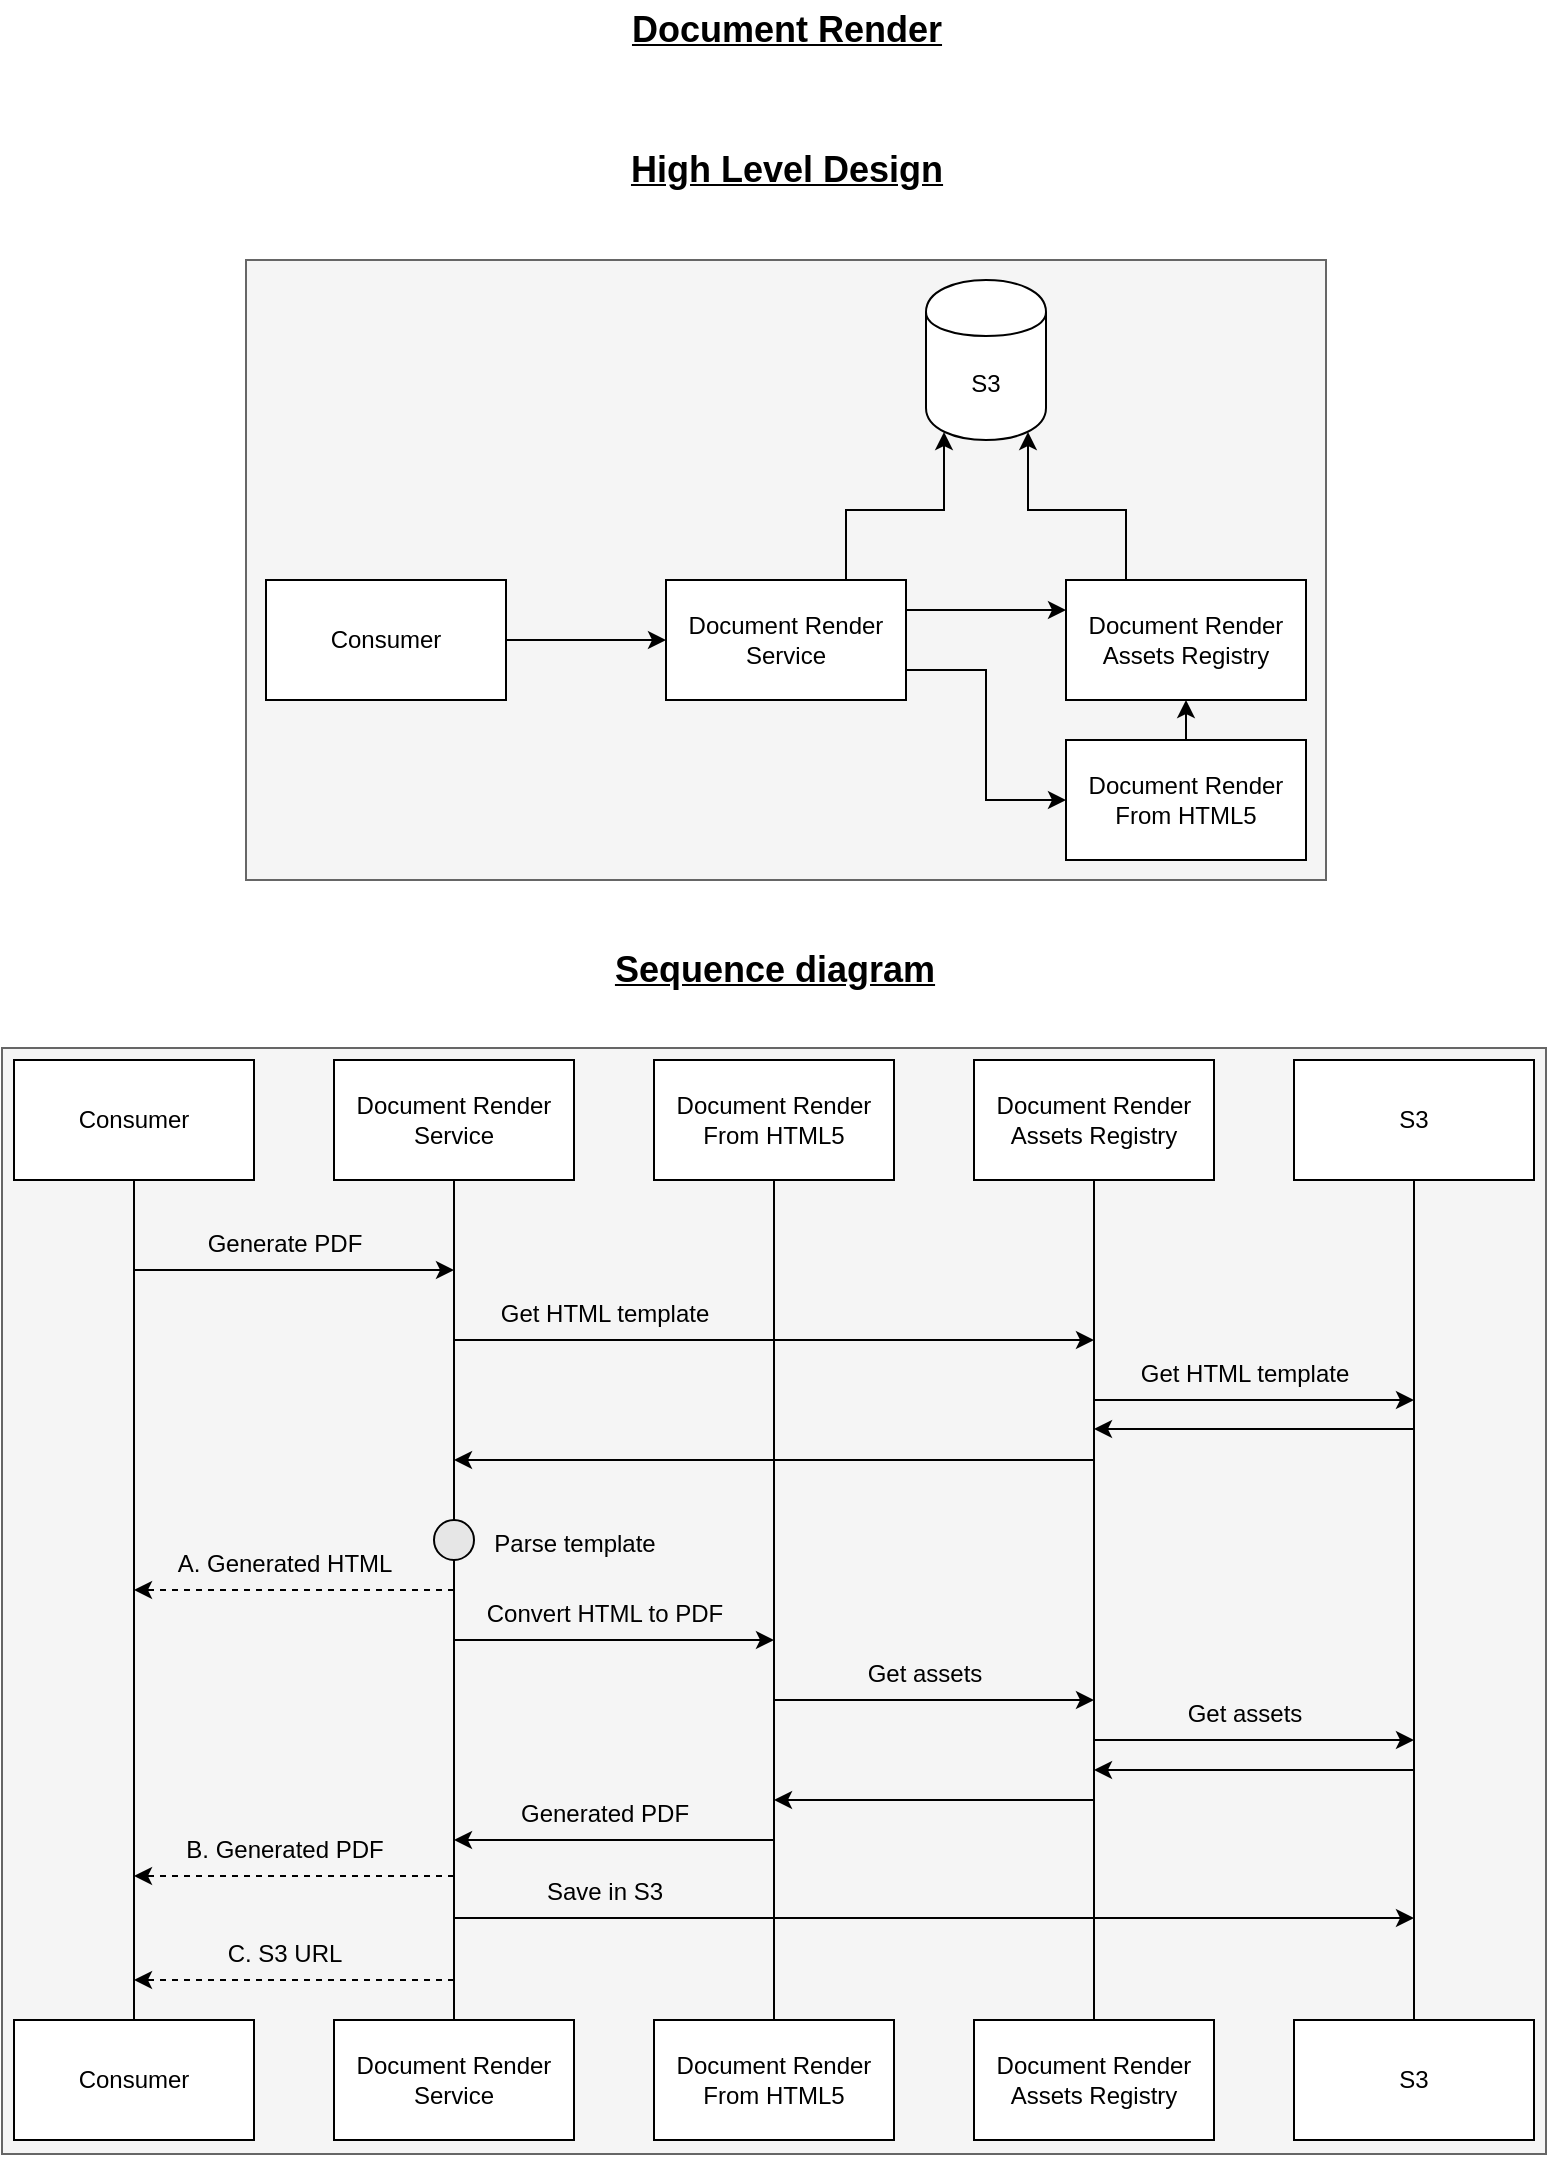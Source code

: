 <mxfile version="13.9.3" type="device"><diagram id="8AkOOeAKNJE6GLAjg8pT" name="Page-1"><mxGraphModel dx="1694" dy="1059" grid="1" gridSize="10" guides="1" tooltips="1" connect="1" arrows="1" fold="1" page="1" pageScale="1" pageWidth="827" pageHeight="1169" math="0" shadow="0"><root><mxCell id="0"/><mxCell id="1" parent="0"/><mxCell id="zR3ZW4tUbV5aVmN4SNdE-12" value="High Level Design" style="text;html=1;align=center;verticalAlign=middle;resizable=0;points=[];autosize=1;fontSize=18;fontStyle=5" parent="1" vertex="1"><mxGeometry x="335" y="90" width="170" height="30" as="geometry"/></mxCell><mxCell id="zR3ZW4tUbV5aVmN4SNdE-82" value="" style="group;strokeColor=#666666;fontColor=#333333;fillColor=#f5f5f5;" parent="1" vertex="1" connectable="0"><mxGeometry x="150" y="150" width="540" height="310" as="geometry"/></mxCell><mxCell id="zR3ZW4tUbV5aVmN4SNdE-15" value="" style="rounded=0;whiteSpace=wrap;html=1;fontSize=18;labelBackgroundColor=#E6E6E6;fillColor=#f5f5f5;strokeColor=#666666;fontColor=#333333;" parent="zR3ZW4tUbV5aVmN4SNdE-82" vertex="1"><mxGeometry width="540" height="310" as="geometry"/></mxCell><mxCell id="zR3ZW4tUbV5aVmN4SNdE-1" value="Consumer" style="rounded=0;whiteSpace=wrap;html=1;" parent="zR3ZW4tUbV5aVmN4SNdE-82" vertex="1"><mxGeometry x="10" y="160" width="120" height="60" as="geometry"/></mxCell><mxCell id="zR3ZW4tUbV5aVmN4SNdE-2" value="Document Render Service" style="rounded=0;whiteSpace=wrap;html=1;" parent="zR3ZW4tUbV5aVmN4SNdE-82" vertex="1"><mxGeometry x="210" y="160" width="120" height="60" as="geometry"/></mxCell><mxCell id="zR3ZW4tUbV5aVmN4SNdE-6" style="edgeStyle=orthogonalEdgeStyle;rounded=0;orthogonalLoop=1;jettySize=auto;html=1;exitX=1;exitY=0.5;exitDx=0;exitDy=0;entryX=0;entryY=0.5;entryDx=0;entryDy=0;" parent="zR3ZW4tUbV5aVmN4SNdE-82" source="zR3ZW4tUbV5aVmN4SNdE-1" target="zR3ZW4tUbV5aVmN4SNdE-2" edge="1"><mxGeometry relative="1" as="geometry"/></mxCell><mxCell id="zR3ZW4tUbV5aVmN4SNdE-3" value="Document Render Assets Registry" style="rounded=0;whiteSpace=wrap;html=1;" parent="zR3ZW4tUbV5aVmN4SNdE-82" vertex="1"><mxGeometry x="410" y="160" width="120" height="60" as="geometry"/></mxCell><mxCell id="zR3ZW4tUbV5aVmN4SNdE-71" style="edgeStyle=orthogonalEdgeStyle;rounded=0;orthogonalLoop=1;jettySize=auto;html=1;exitX=1;exitY=0.25;exitDx=0;exitDy=0;entryX=0;entryY=0.25;entryDx=0;entryDy=0;startArrow=none;startFill=0;endArrow=classic;endFill=1;fontSize=18;" parent="zR3ZW4tUbV5aVmN4SNdE-82" source="zR3ZW4tUbV5aVmN4SNdE-2" target="zR3ZW4tUbV5aVmN4SNdE-3" edge="1"><mxGeometry relative="1" as="geometry"/></mxCell><mxCell id="zR3ZW4tUbV5aVmN4SNdE-9" style="edgeStyle=orthogonalEdgeStyle;rounded=0;orthogonalLoop=1;jettySize=auto;html=1;exitX=0.5;exitY=0;exitDx=0;exitDy=0;entryX=0.5;entryY=1;entryDx=0;entryDy=0;" parent="zR3ZW4tUbV5aVmN4SNdE-82" source="zR3ZW4tUbV5aVmN4SNdE-4" target="zR3ZW4tUbV5aVmN4SNdE-3" edge="1"><mxGeometry relative="1" as="geometry"/></mxCell><mxCell id="zR3ZW4tUbV5aVmN4SNdE-4" value="Document Render From HTML5" style="rounded=0;whiteSpace=wrap;html=1;" parent="zR3ZW4tUbV5aVmN4SNdE-82" vertex="1"><mxGeometry x="410" y="240" width="120" height="60" as="geometry"/></mxCell><mxCell id="zR3ZW4tUbV5aVmN4SNdE-8" style="edgeStyle=orthogonalEdgeStyle;rounded=0;orthogonalLoop=1;jettySize=auto;html=1;exitX=1;exitY=0.75;exitDx=0;exitDy=0;entryX=0;entryY=0.5;entryDx=0;entryDy=0;" parent="zR3ZW4tUbV5aVmN4SNdE-82" source="zR3ZW4tUbV5aVmN4SNdE-2" target="zR3ZW4tUbV5aVmN4SNdE-4" edge="1"><mxGeometry relative="1" as="geometry"/></mxCell><mxCell id="zR3ZW4tUbV5aVmN4SNdE-5" value="S3" style="shape=cylinder;whiteSpace=wrap;html=1;boundedLbl=1;backgroundOutline=1;" parent="zR3ZW4tUbV5aVmN4SNdE-82" vertex="1"><mxGeometry x="340" y="10" width="60" height="80" as="geometry"/></mxCell><mxCell id="zR3ZW4tUbV5aVmN4SNdE-73" style="edgeStyle=orthogonalEdgeStyle;rounded=0;orthogonalLoop=1;jettySize=auto;html=1;exitX=0.75;exitY=0;exitDx=0;exitDy=0;entryX=0.15;entryY=0.95;entryDx=0;entryDy=0;entryPerimeter=0;startArrow=none;startFill=0;endArrow=classic;endFill=1;fontSize=18;" parent="zR3ZW4tUbV5aVmN4SNdE-82" source="zR3ZW4tUbV5aVmN4SNdE-2" target="zR3ZW4tUbV5aVmN4SNdE-5" edge="1"><mxGeometry relative="1" as="geometry"/></mxCell><mxCell id="zR3ZW4tUbV5aVmN4SNdE-72" style="edgeStyle=orthogonalEdgeStyle;rounded=0;orthogonalLoop=1;jettySize=auto;html=1;exitX=0.25;exitY=0;exitDx=0;exitDy=0;entryX=0.85;entryY=0.95;entryDx=0;entryDy=0;entryPerimeter=0;startArrow=none;startFill=0;endArrow=classic;endFill=1;fontSize=18;" parent="zR3ZW4tUbV5aVmN4SNdE-82" source="zR3ZW4tUbV5aVmN4SNdE-3" target="zR3ZW4tUbV5aVmN4SNdE-5" edge="1"><mxGeometry relative="1" as="geometry"/></mxCell><mxCell id="zR3ZW4tUbV5aVmN4SNdE-83" value="" style="group" parent="1" vertex="1" connectable="0"><mxGeometry x="34" y="550" width="776" height="561" as="geometry"/></mxCell><mxCell id="c5YfrcxPRuC3MnyJBcUU-20" value="" style="rounded=0;whiteSpace=wrap;html=1;strokeColor=#666666;fontColor=#333333;fillColor=#f5f5f5;" vertex="1" parent="zR3ZW4tUbV5aVmN4SNdE-83"><mxGeometry x="-6" y="-6" width="772" height="553" as="geometry"/></mxCell><mxCell id="zR3ZW4tUbV5aVmN4SNdE-16" value="Consumer" style="rounded=0;whiteSpace=wrap;html=1;" parent="zR3ZW4tUbV5aVmN4SNdE-83" vertex="1"><mxGeometry width="120" height="60" as="geometry"/></mxCell><mxCell id="zR3ZW4tUbV5aVmN4SNdE-17" value="Document Render Service" style="rounded=0;whiteSpace=wrap;html=1;" parent="zR3ZW4tUbV5aVmN4SNdE-83" vertex="1"><mxGeometry x="160" width="120" height="60" as="geometry"/></mxCell><mxCell id="zR3ZW4tUbV5aVmN4SNdE-18" value="Document Render From HTML5" style="rounded=0;whiteSpace=wrap;html=1;" parent="zR3ZW4tUbV5aVmN4SNdE-83" vertex="1"><mxGeometry x="320" width="120" height="60" as="geometry"/></mxCell><mxCell id="zR3ZW4tUbV5aVmN4SNdE-19" value="Document Render Assets Registry" style="rounded=0;whiteSpace=wrap;html=1;" parent="zR3ZW4tUbV5aVmN4SNdE-83" vertex="1"><mxGeometry x="480" width="120" height="60" as="geometry"/></mxCell><mxCell id="zR3ZW4tUbV5aVmN4SNdE-20" value="S3" style="rounded=0;whiteSpace=wrap;html=1;" parent="zR3ZW4tUbV5aVmN4SNdE-83" vertex="1"><mxGeometry x="640" width="120" height="60" as="geometry"/></mxCell><mxCell id="zR3ZW4tUbV5aVmN4SNdE-21" value="Consumer" style="rounded=0;whiteSpace=wrap;html=1;" parent="zR3ZW4tUbV5aVmN4SNdE-83" vertex="1"><mxGeometry y="480" width="120" height="60" as="geometry"/></mxCell><mxCell id="zR3ZW4tUbV5aVmN4SNdE-26" style="edgeStyle=orthogonalEdgeStyle;rounded=0;orthogonalLoop=1;jettySize=auto;html=1;exitX=0.5;exitY=1;exitDx=0;exitDy=0;fontSize=18;startArrow=none;startFill=0;endArrow=none;endFill=0;" parent="zR3ZW4tUbV5aVmN4SNdE-83" source="zR3ZW4tUbV5aVmN4SNdE-16" target="zR3ZW4tUbV5aVmN4SNdE-21" edge="1"><mxGeometry relative="1" as="geometry"/></mxCell><mxCell id="zR3ZW4tUbV5aVmN4SNdE-22" value="Document Render Service" style="rounded=0;whiteSpace=wrap;html=1;" parent="zR3ZW4tUbV5aVmN4SNdE-83" vertex="1"><mxGeometry x="160" y="480" width="120" height="60" as="geometry"/></mxCell><mxCell id="zR3ZW4tUbV5aVmN4SNdE-23" value="Document Render From HTML5" style="rounded=0;whiteSpace=wrap;html=1;" parent="zR3ZW4tUbV5aVmN4SNdE-83" vertex="1"><mxGeometry x="320" y="480" width="120" height="60" as="geometry"/></mxCell><mxCell id="zR3ZW4tUbV5aVmN4SNdE-28" style="edgeStyle=orthogonalEdgeStyle;rounded=0;orthogonalLoop=1;jettySize=auto;html=1;exitX=0.5;exitY=1;exitDx=0;exitDy=0;startArrow=none;startFill=0;endArrow=none;endFill=0;fontSize=18;" parent="zR3ZW4tUbV5aVmN4SNdE-83" source="zR3ZW4tUbV5aVmN4SNdE-18" target="zR3ZW4tUbV5aVmN4SNdE-23" edge="1"><mxGeometry relative="1" as="geometry"/></mxCell><mxCell id="zR3ZW4tUbV5aVmN4SNdE-24" value="Document Render Assets Registry" style="rounded=0;whiteSpace=wrap;html=1;" parent="zR3ZW4tUbV5aVmN4SNdE-83" vertex="1"><mxGeometry x="480" y="480" width="120" height="60" as="geometry"/></mxCell><mxCell id="zR3ZW4tUbV5aVmN4SNdE-29" style="edgeStyle=orthogonalEdgeStyle;rounded=0;orthogonalLoop=1;jettySize=auto;html=1;exitX=0.5;exitY=1;exitDx=0;exitDy=0;startArrow=none;startFill=0;endArrow=none;endFill=0;fontSize=18;" parent="zR3ZW4tUbV5aVmN4SNdE-83" source="zR3ZW4tUbV5aVmN4SNdE-19" target="zR3ZW4tUbV5aVmN4SNdE-24" edge="1"><mxGeometry relative="1" as="geometry"/></mxCell><mxCell id="zR3ZW4tUbV5aVmN4SNdE-25" value="S3" style="rounded=0;whiteSpace=wrap;html=1;" parent="zR3ZW4tUbV5aVmN4SNdE-83" vertex="1"><mxGeometry x="640" y="480" width="120" height="60" as="geometry"/></mxCell><mxCell id="zR3ZW4tUbV5aVmN4SNdE-30" style="edgeStyle=orthogonalEdgeStyle;rounded=0;orthogonalLoop=1;jettySize=auto;html=1;exitX=0.5;exitY=1;exitDx=0;exitDy=0;entryX=0.5;entryY=0;entryDx=0;entryDy=0;startArrow=none;startFill=0;endArrow=none;endFill=0;fontSize=18;" parent="zR3ZW4tUbV5aVmN4SNdE-83" source="zR3ZW4tUbV5aVmN4SNdE-20" target="zR3ZW4tUbV5aVmN4SNdE-25" edge="1"><mxGeometry relative="1" as="geometry"/></mxCell><mxCell id="zR3ZW4tUbV5aVmN4SNdE-31" value="" style="endArrow=classic;html=1;fontSize=18;" parent="zR3ZW4tUbV5aVmN4SNdE-83" edge="1"><mxGeometry width="50" height="50" relative="1" as="geometry"><mxPoint x="60" y="105" as="sourcePoint"/><mxPoint x="220" y="105" as="targetPoint"/></mxGeometry></mxCell><mxCell id="zR3ZW4tUbV5aVmN4SNdE-32" value="&lt;font style=&quot;font-size: 12px&quot;&gt;Generate PDF&lt;/font&gt;" style="text;html=1;align=center;verticalAlign=middle;resizable=0;points=[];autosize=1;fontSize=18;" parent="zR3ZW4tUbV5aVmN4SNdE-83" vertex="1"><mxGeometry x="90" y="75" width="90" height="30" as="geometry"/></mxCell><mxCell id="zR3ZW4tUbV5aVmN4SNdE-35" value="" style="endArrow=classic;html=1;fontSize=18;dashed=1;" parent="zR3ZW4tUbV5aVmN4SNdE-83" edge="1"><mxGeometry width="50" height="50" relative="1" as="geometry"><mxPoint x="220" y="460" as="sourcePoint"/><mxPoint x="60" y="460" as="targetPoint"/></mxGeometry></mxCell><mxCell id="zR3ZW4tUbV5aVmN4SNdE-36" value="&lt;font style=&quot;font-size: 12px&quot;&gt;C. S3 URL&lt;/font&gt;" style="text;html=1;align=center;verticalAlign=middle;resizable=0;points=[];autosize=1;fontSize=18;" parent="zR3ZW4tUbV5aVmN4SNdE-83" vertex="1"><mxGeometry x="100" y="430" width="70" height="30" as="geometry"/></mxCell><mxCell id="zR3ZW4tUbV5aVmN4SNdE-37" value="" style="endArrow=classic;html=1;fontSize=18;" parent="zR3ZW4tUbV5aVmN4SNdE-83" edge="1"><mxGeometry width="50" height="50" relative="1" as="geometry"><mxPoint x="220" y="140" as="sourcePoint"/><mxPoint x="540" y="140" as="targetPoint"/></mxGeometry></mxCell><mxCell id="zR3ZW4tUbV5aVmN4SNdE-38" value="&lt;font style=&quot;font-size: 12px&quot;&gt;Get HTML template&lt;/font&gt;" style="text;html=1;align=center;verticalAlign=middle;resizable=0;points=[];autosize=1;fontSize=18;" parent="zR3ZW4tUbV5aVmN4SNdE-83" vertex="1"><mxGeometry x="235" y="110" width="120" height="30" as="geometry"/></mxCell><mxCell id="zR3ZW4tUbV5aVmN4SNdE-39" value="" style="endArrow=classic;html=1;fontSize=18;" parent="zR3ZW4tUbV5aVmN4SNdE-83" edge="1"><mxGeometry width="50" height="50" relative="1" as="geometry"><mxPoint x="540" y="170" as="sourcePoint"/><mxPoint x="700" y="170" as="targetPoint"/></mxGeometry></mxCell><mxCell id="zR3ZW4tUbV5aVmN4SNdE-40" value="&lt;span style=&quot;font-size: 12px&quot;&gt;Get HTML template&lt;/span&gt;" style="text;html=1;align=center;verticalAlign=middle;resizable=0;points=[];autosize=1;fontSize=18;" parent="zR3ZW4tUbV5aVmN4SNdE-83" vertex="1"><mxGeometry x="555" y="140" width="120" height="30" as="geometry"/></mxCell><mxCell id="zR3ZW4tUbV5aVmN4SNdE-44" value="" style="endArrow=classic;html=1;fontSize=18;" parent="zR3ZW4tUbV5aVmN4SNdE-83" edge="1"><mxGeometry width="50" height="50" relative="1" as="geometry"><mxPoint x="700" y="184.5" as="sourcePoint"/><mxPoint x="540" y="184.5" as="targetPoint"/></mxGeometry></mxCell><mxCell id="zR3ZW4tUbV5aVmN4SNdE-46" value="" style="endArrow=classic;html=1;fontSize=18;" parent="zR3ZW4tUbV5aVmN4SNdE-83" edge="1"><mxGeometry width="50" height="50" relative="1" as="geometry"><mxPoint x="540" y="200" as="sourcePoint"/><mxPoint x="220" y="200" as="targetPoint"/></mxGeometry></mxCell><mxCell id="zR3ZW4tUbV5aVmN4SNdE-47" value="" style="endArrow=classic;html=1;fontSize=18;" parent="zR3ZW4tUbV5aVmN4SNdE-83" edge="1"><mxGeometry width="50" height="50" relative="1" as="geometry"><mxPoint x="220" y="290" as="sourcePoint"/><mxPoint x="380" y="290" as="targetPoint"/></mxGeometry></mxCell><mxCell id="zR3ZW4tUbV5aVmN4SNdE-48" value="&lt;font style=&quot;font-size: 12px&quot;&gt;Convert HTML to PDF&lt;/font&gt;" style="text;html=1;align=center;verticalAlign=middle;resizable=0;points=[];autosize=1;fontSize=18;" parent="zR3ZW4tUbV5aVmN4SNdE-83" vertex="1"><mxGeometry x="230" y="260" width="130" height="30" as="geometry"/></mxCell><mxCell id="zR3ZW4tUbV5aVmN4SNdE-49" value="" style="endArrow=classic;html=1;fontSize=18;" parent="zR3ZW4tUbV5aVmN4SNdE-83" edge="1"><mxGeometry width="50" height="50" relative="1" as="geometry"><mxPoint x="380" y="320" as="sourcePoint"/><mxPoint x="540" y="320" as="targetPoint"/></mxGeometry></mxCell><mxCell id="zR3ZW4tUbV5aVmN4SNdE-50" value="&lt;font style=&quot;font-size: 12px&quot;&gt;Get assets&lt;/font&gt;" style="text;html=1;align=center;verticalAlign=middle;resizable=0;points=[];autosize=1;fontSize=18;" parent="zR3ZW4tUbV5aVmN4SNdE-83" vertex="1"><mxGeometry x="420" y="290" width="70" height="30" as="geometry"/></mxCell><mxCell id="zR3ZW4tUbV5aVmN4SNdE-51" value="" style="endArrow=classic;html=1;fontSize=18;" parent="zR3ZW4tUbV5aVmN4SNdE-83" edge="1"><mxGeometry width="50" height="50" relative="1" as="geometry"><mxPoint x="540" y="340" as="sourcePoint"/><mxPoint x="700" y="340" as="targetPoint"/></mxGeometry></mxCell><mxCell id="zR3ZW4tUbV5aVmN4SNdE-52" value="&lt;font style=&quot;font-size: 12px&quot;&gt;Get assets&lt;/font&gt;" style="text;html=1;align=center;verticalAlign=middle;resizable=0;points=[];autosize=1;fontSize=18;" parent="zR3ZW4tUbV5aVmN4SNdE-83" vertex="1"><mxGeometry x="580" y="310" width="70" height="30" as="geometry"/></mxCell><mxCell id="zR3ZW4tUbV5aVmN4SNdE-53" value="" style="endArrow=classic;html=1;fontSize=18;" parent="zR3ZW4tUbV5aVmN4SNdE-83" edge="1"><mxGeometry width="50" height="50" relative="1" as="geometry"><mxPoint x="700" y="355" as="sourcePoint"/><mxPoint x="540" y="355" as="targetPoint"/></mxGeometry></mxCell><mxCell id="zR3ZW4tUbV5aVmN4SNdE-54" value="" style="endArrow=classic;html=1;fontSize=18;" parent="zR3ZW4tUbV5aVmN4SNdE-83" edge="1"><mxGeometry width="50" height="50" relative="1" as="geometry"><mxPoint x="540" y="370" as="sourcePoint"/><mxPoint x="380" y="370" as="targetPoint"/></mxGeometry></mxCell><mxCell id="zR3ZW4tUbV5aVmN4SNdE-57" value="" style="endArrow=classic;html=1;fontSize=18;" parent="zR3ZW4tUbV5aVmN4SNdE-83" edge="1"><mxGeometry width="50" height="50" relative="1" as="geometry"><mxPoint x="380" y="390" as="sourcePoint"/><mxPoint x="220" y="390" as="targetPoint"/></mxGeometry></mxCell><mxCell id="zR3ZW4tUbV5aVmN4SNdE-58" value="&lt;font style=&quot;font-size: 12px&quot;&gt;Generated PDF&lt;/font&gt;" style="text;html=1;align=center;verticalAlign=middle;resizable=0;points=[];autosize=1;fontSize=18;" parent="zR3ZW4tUbV5aVmN4SNdE-83" vertex="1"><mxGeometry x="245" y="360" width="100" height="30" as="geometry"/></mxCell><mxCell id="zR3ZW4tUbV5aVmN4SNdE-60" value="" style="endArrow=classic;html=1;fontSize=18;" parent="zR3ZW4tUbV5aVmN4SNdE-83" edge="1"><mxGeometry width="50" height="50" relative="1" as="geometry"><mxPoint x="220" y="429" as="sourcePoint"/><mxPoint x="700" y="429" as="targetPoint"/></mxGeometry></mxCell><mxCell id="zR3ZW4tUbV5aVmN4SNdE-61" value="&lt;font style=&quot;font-size: 12px&quot;&gt;Save in S3&lt;/font&gt;" style="text;html=1;align=center;verticalAlign=middle;resizable=0;points=[];autosize=1;fontSize=18;" parent="zR3ZW4tUbV5aVmN4SNdE-83" vertex="1"><mxGeometry x="260" y="399" width="70" height="30" as="geometry"/></mxCell><mxCell id="zR3ZW4tUbV5aVmN4SNdE-62" value="" style="ellipse;whiteSpace=wrap;html=1;aspect=fixed;labelBackgroundColor=#E6E6E6;fillColor=#E6E6E6;fontSize=18;" parent="zR3ZW4tUbV5aVmN4SNdE-83" vertex="1"><mxGeometry x="210" y="230" width="20" height="20" as="geometry"/></mxCell><mxCell id="zR3ZW4tUbV5aVmN4SNdE-27" style="edgeStyle=orthogonalEdgeStyle;rounded=0;orthogonalLoop=1;jettySize=auto;html=1;exitX=0.5;exitY=1;exitDx=0;exitDy=0;startArrow=none;startFill=0;endArrow=none;endFill=0;fontSize=18;" parent="zR3ZW4tUbV5aVmN4SNdE-83" source="zR3ZW4tUbV5aVmN4SNdE-62" target="zR3ZW4tUbV5aVmN4SNdE-22" edge="1"><mxGeometry relative="1" as="geometry"/></mxCell><mxCell id="zR3ZW4tUbV5aVmN4SNdE-63" style="edgeStyle=orthogonalEdgeStyle;rounded=0;orthogonalLoop=1;jettySize=auto;html=1;exitX=0.5;exitY=1;exitDx=0;exitDy=0;startArrow=none;startFill=0;endArrow=none;endFill=0;fontSize=18;" parent="zR3ZW4tUbV5aVmN4SNdE-83" source="zR3ZW4tUbV5aVmN4SNdE-17" target="zR3ZW4tUbV5aVmN4SNdE-62" edge="1"><mxGeometry relative="1" as="geometry"><mxPoint x="220" y="60" as="sourcePoint"/><mxPoint x="220" y="480" as="targetPoint"/></mxGeometry></mxCell><mxCell id="zR3ZW4tUbV5aVmN4SNdE-66" value="&lt;font style=&quot;font-size: 12px&quot;&gt;Parse template&lt;/font&gt;" style="text;html=1;align=center;verticalAlign=middle;resizable=0;points=[];autosize=1;fontSize=18;" parent="zR3ZW4tUbV5aVmN4SNdE-83" vertex="1"><mxGeometry x="230" y="225" width="100" height="30" as="geometry"/></mxCell><mxCell id="c5YfrcxPRuC3MnyJBcUU-1" value="Document Render" style="text;html=1;align=center;verticalAlign=middle;resizable=0;points=[];autosize=1;fontSize=18;fontStyle=5" vertex="1" parent="1"><mxGeometry x="335" y="20" width="170" height="30" as="geometry"/></mxCell><mxCell id="c5YfrcxPRuC3MnyJBcUU-2" value="" style="endArrow=classic;html=1;fontSize=18;dashed=1;" edge="1" parent="1"><mxGeometry width="50" height="50" relative="1" as="geometry"><mxPoint x="254" y="815" as="sourcePoint"/><mxPoint x="94" y="815" as="targetPoint"/></mxGeometry></mxCell><mxCell id="c5YfrcxPRuC3MnyJBcUU-3" value="&lt;font style=&quot;font-size: 12px&quot;&gt;A. Generated HTML&lt;/font&gt;" style="text;html=1;align=center;verticalAlign=middle;resizable=0;points=[];autosize=1;fontSize=18;" vertex="1" parent="1"><mxGeometry x="109" y="785" width="120" height="30" as="geometry"/></mxCell><mxCell id="c5YfrcxPRuC3MnyJBcUU-4" value="" style="endArrow=classic;html=1;fontSize=18;dashed=1;" edge="1" parent="1"><mxGeometry width="50" height="50" relative="1" as="geometry"><mxPoint x="254" y="958" as="sourcePoint"/><mxPoint x="94" y="958" as="targetPoint"/></mxGeometry></mxCell><mxCell id="c5YfrcxPRuC3MnyJBcUU-5" value="&lt;font style=&quot;font-size: 12px&quot;&gt;B. Generated PDF&lt;/font&gt;" style="text;html=1;align=center;verticalAlign=middle;resizable=0;points=[];autosize=1;fontSize=18;" vertex="1" parent="1"><mxGeometry x="114" y="928" width="110" height="30" as="geometry"/></mxCell><mxCell id="c5YfrcxPRuC3MnyJBcUU-6" value="Sequence diagram" style="text;html=1;align=center;verticalAlign=middle;resizable=0;points=[];autosize=1;fontSize=18;fontStyle=5" vertex="1" parent="1"><mxGeometry x="324" y="490" width="180" height="30" as="geometry"/></mxCell></root></mxGraphModel></diagram></mxfile>
